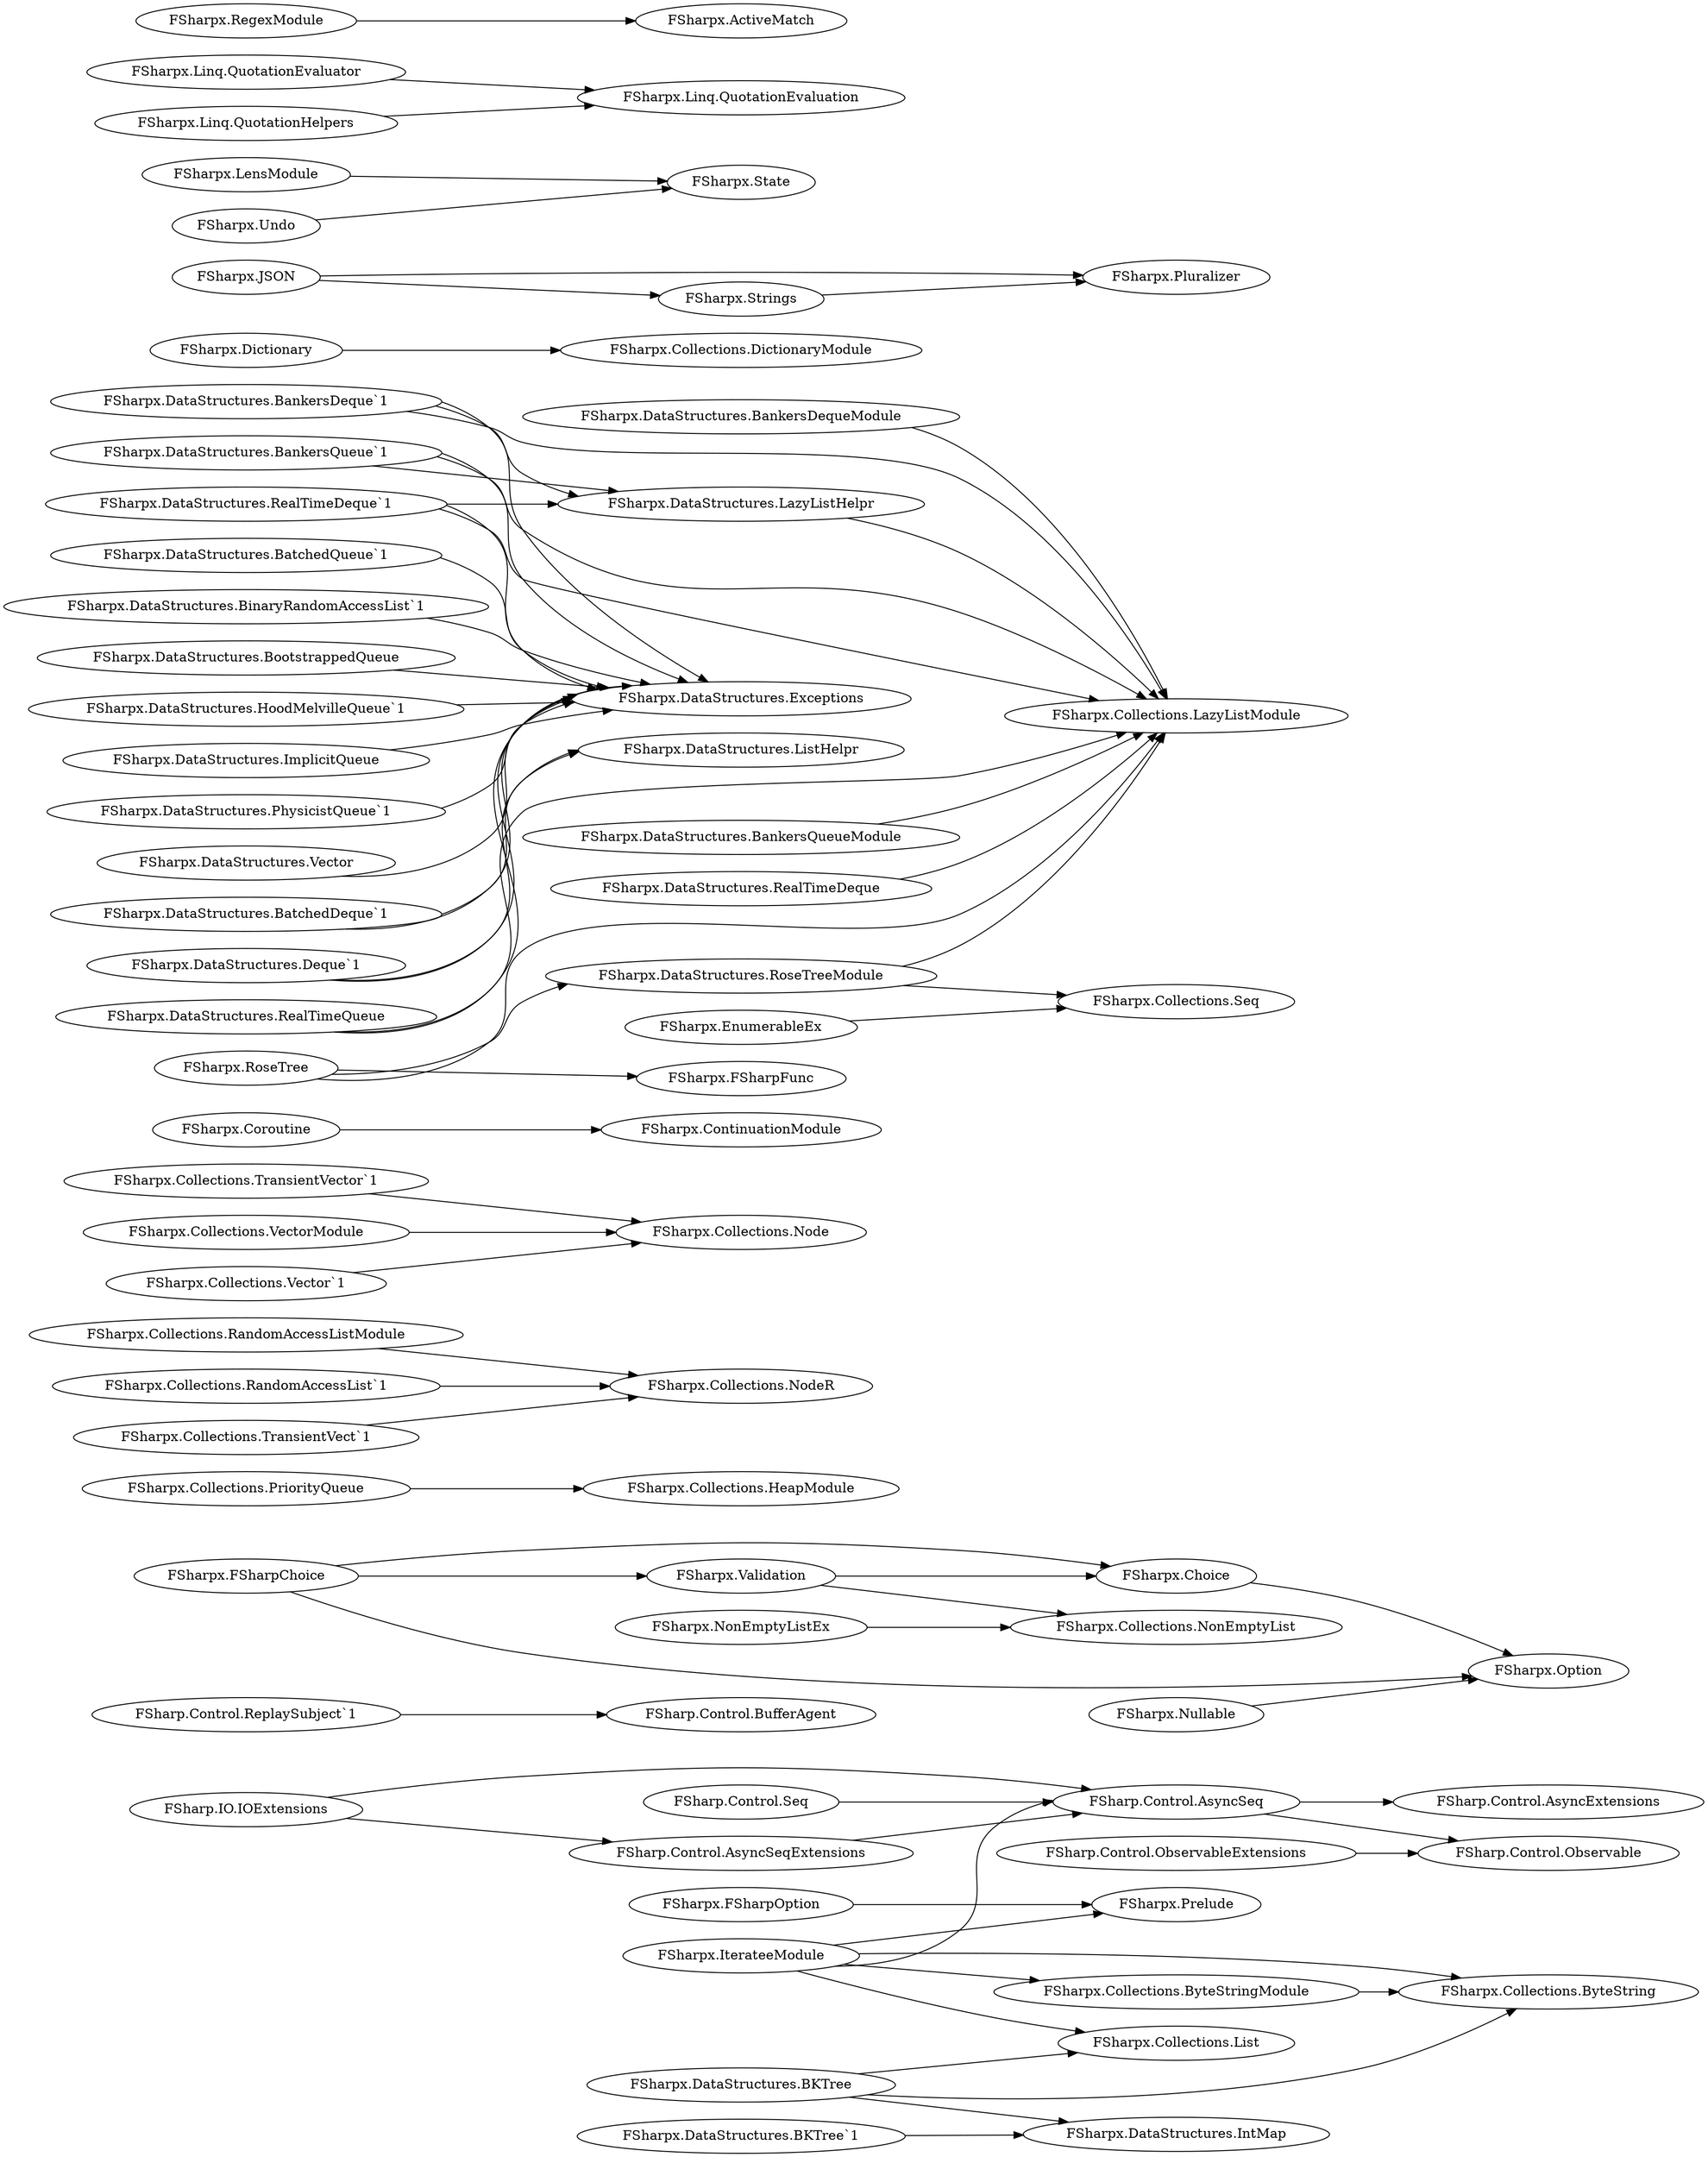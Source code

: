 digraph G {
    page="40,60"; 
    ratio=auto;
    rankdir=LR;
    fontsize=10;
   "FSharp.Control.AsyncSeq" -> { rank=none; "FSharp.Control.AsyncExtensions"; "FSharp.Control.Observable" }
   "FSharp.Control.AsyncSeqExtensions" -> { rank=none; "FSharp.Control.AsyncSeq" }
   "FSharp.Control.ObservableExtensions" -> { rank=none; "FSharp.Control.Observable" }
   "FSharp.Control.ReplaySubject`1" -> { rank=none; "FSharp.Control.BufferAgent" }
   "FSharp.Control.Seq" -> { rank=none; "FSharp.Control.AsyncSeq" }
   "FSharp.IO.IOExtensions" -> { rank=none; "FSharp.Control.AsyncSeq"; "FSharp.Control.AsyncSeqExtensions" }
   "FSharpx.Choice" -> { rank=none; "FSharpx.Option" }
   "FSharpx.Collections.ByteStringModule" -> { rank=none; "FSharpx.Collections.ByteString" }
   "FSharpx.Collections.PriorityQueue" -> { rank=none; "FSharpx.Collections.HeapModule" }
   "FSharpx.Collections.RandomAccessListModule" -> { rank=none; "FSharpx.Collections.NodeR" }
   "FSharpx.Collections.RandomAccessList`1" -> { rank=none; "FSharpx.Collections.NodeR" }
   "FSharpx.Collections.TransientVect`1" -> { rank=none; "FSharpx.Collections.NodeR" }
   "FSharpx.Collections.TransientVector`1" -> { rank=none; "FSharpx.Collections.Node" }
   "FSharpx.Collections.VectorModule" -> { rank=none; "FSharpx.Collections.Node" }
   "FSharpx.Collections.Vector`1" -> { rank=none; "FSharpx.Collections.Node" }
   "FSharpx.Coroutine" -> { rank=none; "FSharpx.ContinuationModule" }
   "FSharpx.DataStructures.BKTree" -> { rank=none; "FSharpx.Collections.ByteString"; "FSharpx.Collections.List"; "FSharpx.DataStructures.IntMap" }
   "FSharpx.DataStructures.BKTree`1" -> { rank=none; "FSharpx.DataStructures.IntMap" }
   "FSharpx.DataStructures.BankersDequeModule" -> { rank=none; "FSharpx.Collections.LazyListModule" }
   "FSharpx.DataStructures.BankersDeque`1" -> { rank=none; "FSharpx.Collections.LazyListModule"; "FSharpx.DataStructures.Exceptions"; "FSharpx.DataStructures.LazyListHelpr" }
   "FSharpx.DataStructures.BankersQueueModule" -> { rank=none; "FSharpx.Collections.LazyListModule" }
   "FSharpx.DataStructures.BankersQueue`1" -> { rank=none; "FSharpx.Collections.LazyListModule"; "FSharpx.DataStructures.Exceptions"; "FSharpx.DataStructures.LazyListHelpr" }
   "FSharpx.DataStructures.BatchedDeque`1" -> { rank=none; "FSharpx.DataStructures.Exceptions"; "FSharpx.DataStructures.ListHelpr" }
   "FSharpx.DataStructures.BatchedQueue`1" -> { rank=none; "FSharpx.DataStructures.Exceptions" }
   "FSharpx.DataStructures.BinaryRandomAccessList`1" -> { rank=none; "FSharpx.DataStructures.Exceptions" }
   "FSharpx.DataStructures.BootstrappedQueue" -> { rank=none; "FSharpx.DataStructures.Exceptions" }
   "FSharpx.DataStructures.Deque`1" -> { rank=none; "FSharpx.DataStructures.Exceptions"; "FSharpx.DataStructures.ListHelpr" }
   "FSharpx.DataStructures.HoodMelvilleQueue`1" -> { rank=none; "FSharpx.DataStructures.Exceptions" }
   "FSharpx.DataStructures.ImplicitQueue" -> { rank=none; "FSharpx.DataStructures.Exceptions" }
   "FSharpx.DataStructures.LazyListHelpr" -> { rank=none; "FSharpx.Collections.LazyListModule" }
   "FSharpx.DataStructures.PhysicistQueue`1" -> { rank=none; "FSharpx.DataStructures.Exceptions" }
   "FSharpx.DataStructures.RealTimeDeque" -> { rank=none; "FSharpx.Collections.LazyListModule" }
   "FSharpx.DataStructures.RealTimeDeque`1" -> { rank=none; "FSharpx.Collections.LazyListModule"; "FSharpx.DataStructures.Exceptions"; "FSharpx.DataStructures.LazyListHelpr" }
   "FSharpx.DataStructures.RealTimeQueue" -> { rank=none; "FSharpx.Collections.LazyListModule"; "FSharpx.DataStructures.Exceptions" }
   "FSharpx.DataStructures.RoseTreeModule" -> { rank=none; "FSharpx.Collections.LazyListModule"; "FSharpx.Collections.Seq" }
   "FSharpx.DataStructures.Vector" -> { rank=none; "FSharpx.DataStructures.Exceptions" }
   "FSharpx.Dictionary" -> { rank=none; "FSharpx.Collections.DictionaryModule" }
   "FSharpx.EnumerableEx" -> { rank=none; "FSharpx.Collections.Seq" }
   "FSharpx.FSharpChoice" -> { rank=none; "FSharpx.Choice"; "FSharpx.Option"; "FSharpx.Validation" }
   "FSharpx.FSharpOption" -> { rank=none; "FSharpx.Prelude" }
   "FSharpx.IterateeModule" -> { rank=none; "FSharp.Control.AsyncSeq"; "FSharpx.Collections.ByteString"; "FSharpx.Collections.ByteStringModule"; "FSharpx.Collections.List"; "FSharpx.Prelude" }
   "FSharpx.JSON" -> { rank=none; "FSharpx.Pluralizer"; "FSharpx.Strings" }
   "FSharpx.LensModule" -> { rank=none; "FSharpx.State" }
   "FSharpx.Linq.QuotationEvaluator" -> { rank=none; "FSharpx.Linq.QuotationEvaluation" }
   "FSharpx.Linq.QuotationHelpers" -> { rank=none; "FSharpx.Linq.QuotationEvaluation" }
   "FSharpx.NonEmptyListEx" -> { rank=none; "FSharpx.Collections.NonEmptyList" }
   "FSharpx.Nullable" -> { rank=none; "FSharpx.Option" }
   "FSharpx.RegexModule" -> { rank=none; "FSharpx.ActiveMatch" }
   "FSharpx.RoseTree" -> { rank=none; "FSharpx.Collections.LazyListModule"; "FSharpx.DataStructures.RoseTreeModule"; "FSharpx.FSharpFunc" }
   "FSharpx.Strings" -> { rank=none; "FSharpx.Pluralizer" }
   "FSharpx.Undo" -> { rank=none; "FSharpx.State" }
   "FSharpx.Validation" -> { rank=none; "FSharpx.Choice"; "FSharpx.Collections.NonEmptyList" }
   }
